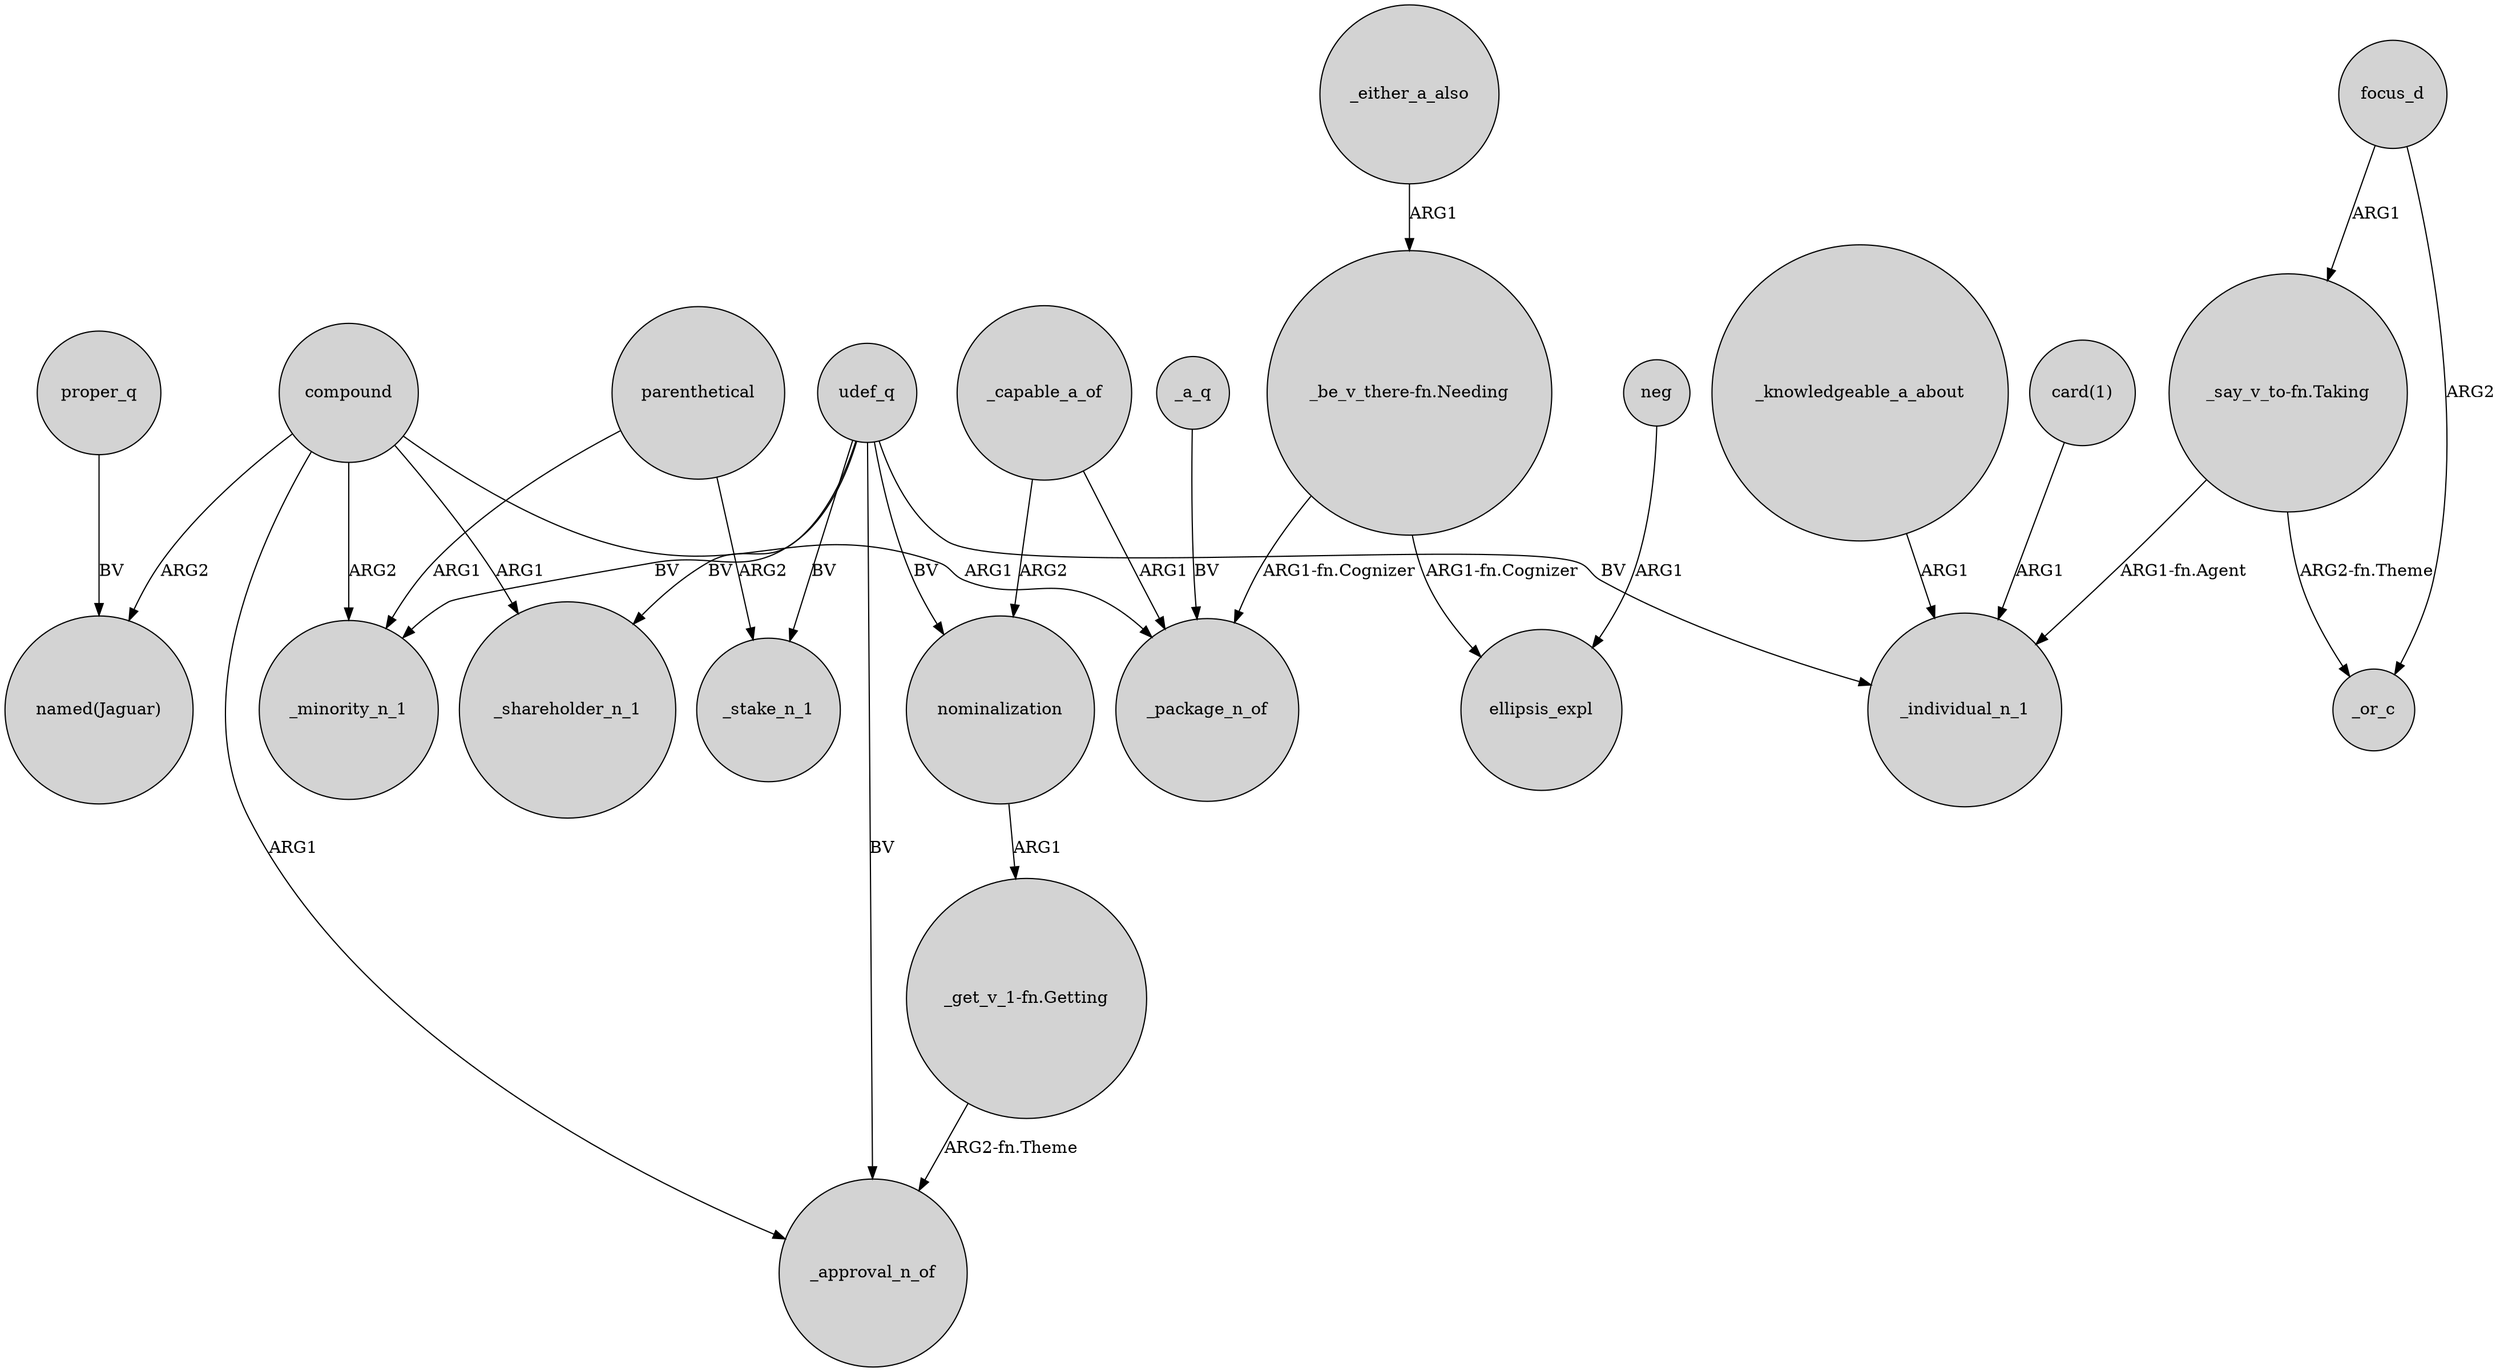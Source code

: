 digraph {
	node [shape=circle style=filled]
	compound -> _minority_n_1 [label=ARG2]
	udef_q -> _approval_n_of [label=BV]
	focus_d -> "_say_v_to-fn.Taking" [label=ARG1]
	udef_q -> _minority_n_1 [label=BV]
	udef_q -> _shareholder_n_1 [label=BV]
	compound -> _shareholder_n_1 [label=ARG1]
	udef_q -> nominalization [label=BV]
	"_get_v_1-fn.Getting" -> _approval_n_of [label="ARG2-fn.Theme"]
	parenthetical -> _minority_n_1 [label=ARG1]
	"card(1)" -> _individual_n_1 [label=ARG1]
	"_be_v_there-fn.Needing" -> _package_n_of [label="ARG1-fn.Cognizer"]
	parenthetical -> _stake_n_1 [label=ARG2]
	focus_d -> _or_c [label=ARG2]
	_a_q -> _package_n_of [label=BV]
	udef_q -> _individual_n_1 [label=BV]
	compound -> "named(Jaguar)" [label=ARG2]
	_capable_a_of -> nominalization [label=ARG2]
	_capable_a_of -> _package_n_of [label=ARG1]
	neg -> ellipsis_expl [label=ARG1]
	proper_q -> "named(Jaguar)" [label=BV]
	udef_q -> _stake_n_1 [label=BV]
	"_be_v_there-fn.Needing" -> ellipsis_expl [label="ARG1-fn.Cognizer"]
	_either_a_also -> "_be_v_there-fn.Needing" [label=ARG1]
	_knowledgeable_a_about -> _individual_n_1 [label=ARG1]
	"_say_v_to-fn.Taking" -> _individual_n_1 [label="ARG1-fn.Agent"]
	"_say_v_to-fn.Taking" -> _or_c [label="ARG2-fn.Theme"]
	compound -> _package_n_of [label=ARG1]
	compound -> _approval_n_of [label=ARG1]
	nominalization -> "_get_v_1-fn.Getting" [label=ARG1]
}
